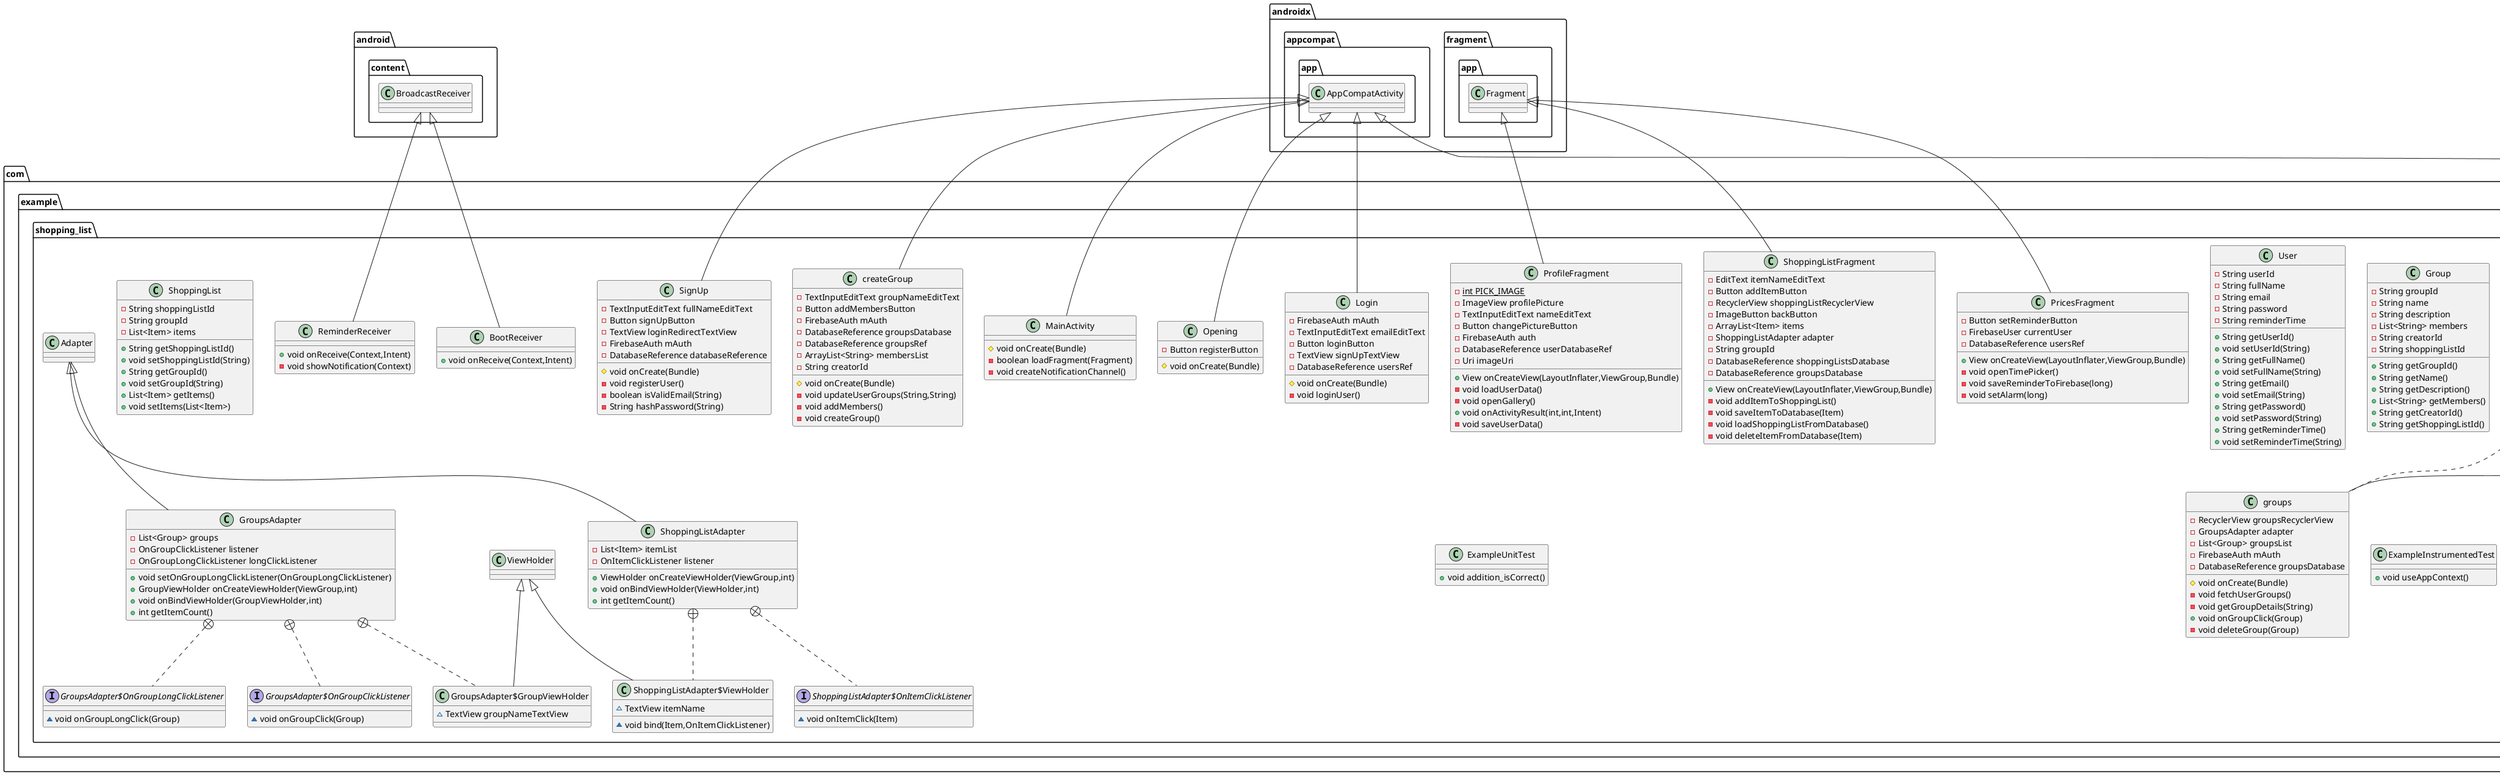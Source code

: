 @startuml
class com.example.shopping_list.SignUp {
- TextInputEditText fullNameEditText
- Button signUpButton
- TextView loginRedirectTextView
- FirebaseAuth mAuth
- DatabaseReference databaseReference
# void onCreate(Bundle)
- void registerUser()
- boolean isValidEmail(String)
- String hashPassword(String)
}


class com.example.shopping_list.Login {
- FirebaseAuth mAuth
- TextInputEditText emailEditText
- Button loginButton
- TextView signUpTextView
- DatabaseReference usersRef
# void onCreate(Bundle)
- void loginUser()
}


class com.example.shopping_list.PricesFragment {
- Button setReminderButton
- FirebaseUser currentUser
- DatabaseReference usersRef
+ View onCreateView(LayoutInflater,ViewGroup,Bundle)
- void openTimePicker()
- void saveReminderToFirebase(long)
- void setAlarm(long)
}


class com.example.shopping_list.groups {
- RecyclerView groupsRecyclerView
- GroupsAdapter adapter
- List<Group> groupsList
- FirebaseAuth mAuth
- DatabaseReference groupsDatabase
# void onCreate(Bundle)
- void fetchUserGroups()
- void getGroupDetails(String)
+ void onGroupClick(Group)
- void deleteGroup(Group)
}


class com.example.shopping_list.ShoppingListFragment {
- EditText itemNameEditText
- Button addItemButton
- RecyclerView shoppingListRecyclerView
- ImageButton backButton
- ArrayList<Item> items
- ShoppingListAdapter adapter
- String groupId
- DatabaseReference shoppingListsDatabase
- DatabaseReference groupsDatabase
+ View onCreateView(LayoutInflater,ViewGroup,Bundle)
- void addItemToShoppingList()
- void saveItemToDatabase(Item)
- void loadShoppingListFromDatabase()
- void deleteItemFromDatabase(Item)
}


class com.example.shopping_list.ReminderReceiver {
+ void onReceive(Context,Intent)
- void showNotification(Context)
}

class com.example.shopping_list.ShoppingListAdapter {
- List<Item> itemList
- OnItemClickListener listener
+ ViewHolder onCreateViewHolder(ViewGroup,int)
+ void onBindViewHolder(ViewHolder,int)
+ int getItemCount()
}


interface com.example.shopping_list.ShoppingListAdapter$OnItemClickListener {
~ void onItemClick(Item)
}

class com.example.shopping_list.ShoppingListAdapter$ViewHolder {
~ TextView itemName
~ void bind(Item,OnItemClickListener)
}


class com.example.shopping_list.createGroup {
- TextInputEditText groupNameEditText
- Button addMembersButton
- FirebaseAuth mAuth
- DatabaseReference groupsDatabase
- DatabaseReference groupsRef
- ArrayList<String> membersList
- String creatorId
# void onCreate(Bundle)
- void updateUserGroups(String,String)
- void addMembers()
- void createGroup()
}


class com.example.shopping_list.ProfileFragment {
- {static} int PICK_IMAGE
- ImageView profilePicture
- TextInputEditText nameEditText
- Button changePictureButton
- FirebaseAuth auth
- DatabaseReference userDatabaseRef
- Uri imageUri
+ View onCreateView(LayoutInflater,ViewGroup,Bundle)
- void loadUserData()
- void openGallery()
+ void onActivityResult(int,int,Intent)
- void saveUserData()
}


class com.example.shopping_list.Opening {
- Button registerButton
# void onCreate(Bundle)
}


class com.example.shopping_list.ShoppingList {
- String shoppingListId
- String groupId
- List<Item> items
+ String getShoppingListId()
+ void setShoppingListId(String)
+ String getGroupId()
+ void setGroupId(String)
+ List<Item> getItems()
+ void setItems(List<Item>)
}


class com.example.shopping_list.MainActivity {
# void onCreate(Bundle)
- boolean loadFragment(Fragment)
- void createNotificationChannel()
}

class com.example.shopping_list.User {
- String userId
- String fullName
- String email
- String password
- String reminderTime
+ String getUserId()
+ void setUserId(String)
+ String getFullName()
+ void setFullName(String)
+ String getEmail()
+ void setEmail(String)
+ String getPassword()
+ void setPassword(String)
+ String getReminderTime()
+ void setReminderTime(String)
}


class com.example.shopping_list.Group {
- String groupId
- String name
- String description
- List<String> members
- String creatorId
- String shoppingListId
+ String getGroupId()
+ String getName()
+ String getDescription()
+ List<String> getMembers()
+ String getCreatorId()
+ String getShoppingListId()
}


class com.example.shopping_list.GroupsAdapter {
- List<Group> groups
- OnGroupClickListener listener
- OnGroupLongClickListener longClickListener
+ void setOnGroupLongClickListener(OnGroupLongClickListener)
+ GroupViewHolder onCreateViewHolder(ViewGroup,int)
+ void onBindViewHolder(GroupViewHolder,int)
+ int getItemCount()
}


interface com.example.shopping_list.GroupsAdapter$OnGroupClickListener {
~ void onGroupClick(Group)
}

interface com.example.shopping_list.GroupsAdapter$OnGroupLongClickListener {
~ void onGroupLongClick(Group)
}

class com.example.shopping_list.GroupsAdapter$GroupViewHolder {
~ TextView groupNameTextView
}

class com.example.shopping_list.ExampleUnitTest {
+ void addition_isCorrect()
}

class com.example.shopping_list.BootReceiver {
+ void onReceive(Context,Intent)
}

class com.example.shopping_list.ExampleInstrumentedTest {
+ void useAppContext()
}

class com.example.shopping_list.Item {
- String name
- int quantity
- String remark
- String key
+ String getName()
+ void setName(String)
+ int getQuantity()
+ void setQuantity(int)
+ String getRemark()
+ String getKey()
+ void setKey(String)
}




androidx.appcompat.app.AppCompatActivity <|-- com.example.shopping_list.SignUp
androidx.appcompat.app.AppCompatActivity <|-- com.example.shopping_list.Login
androidx.fragment.app.Fragment <|-- com.example.shopping_list.PricesFragment
com.example.shopping_list.OnGroupClickListener <|.. com.example.shopping_list.groups
androidx.appcompat.app.AppCompatActivity <|-- com.example.shopping_list.groups
androidx.fragment.app.Fragment <|-- com.example.shopping_list.ShoppingListFragment
android.content.BroadcastReceiver <|-- com.example.shopping_list.ReminderReceiver
com.example.shopping_list.Adapter <|-- com.example.shopping_list.ShoppingListAdapter
com.example.shopping_list.ShoppingListAdapter +.. com.example.shopping_list.ShoppingListAdapter$OnItemClickListener
com.example.shopping_list.ShoppingListAdapter +.. com.example.shopping_list.ShoppingListAdapter$ViewHolder
com.example.shopping_list.ViewHolder <|-- com.example.shopping_list.ShoppingListAdapter$ViewHolder
androidx.appcompat.app.AppCompatActivity <|-- com.example.shopping_list.createGroup
androidx.fragment.app.Fragment <|-- com.example.shopping_list.ProfileFragment
androidx.appcompat.app.AppCompatActivity <|-- com.example.shopping_list.Opening
androidx.appcompat.app.AppCompatActivity <|-- com.example.shopping_list.MainActivity
com.example.shopping_list.Adapter <|-- com.example.shopping_list.GroupsAdapter
com.example.shopping_list.GroupsAdapter +.. com.example.shopping_list.GroupsAdapter$OnGroupClickListener
com.example.shopping_list.GroupsAdapter +.. com.example.shopping_list.GroupsAdapter$OnGroupLongClickListener
com.example.shopping_list.GroupsAdapter +.. com.example.shopping_list.GroupsAdapter$GroupViewHolder
com.example.shopping_list.ViewHolder <|-- com.example.shopping_list.GroupsAdapter$GroupViewHolder
android.content.BroadcastReceiver <|-- com.example.shopping_list.BootReceiver
@enduml